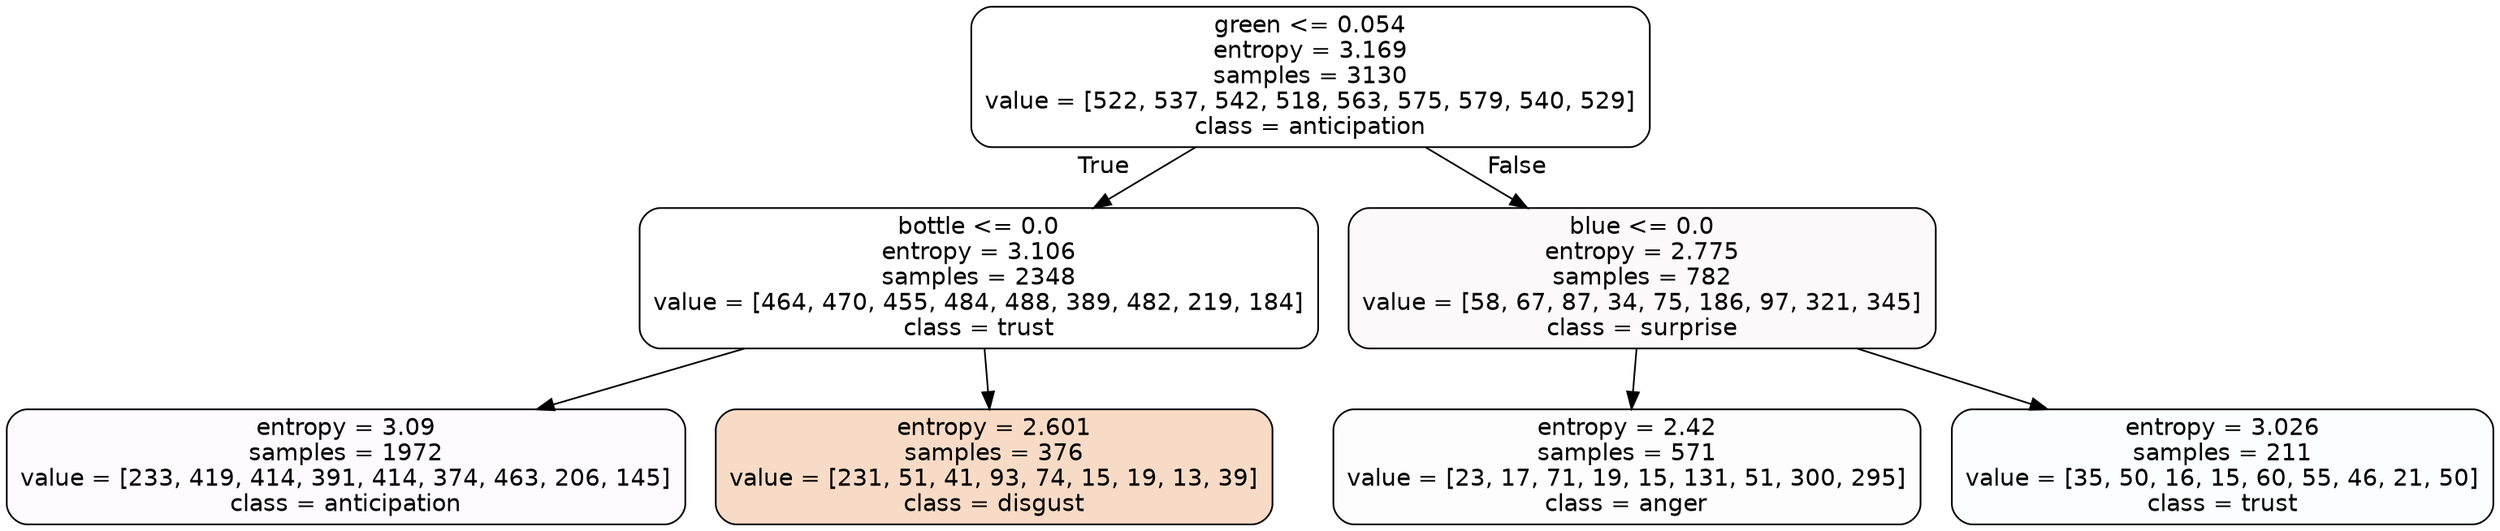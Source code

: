 digraph Tree {
node [shape=box, style="filled, rounded", color="black", fontname=helvetica] ;
edge [fontname=helvetica] ;
0 [label="green <= 0.054\nentropy = 3.169\nsamples = 3130\nvalue = [522, 537, 542, 518, 563, 575, 579, 540, 529]\nclass = anticipation", fillcolor="#8139e500"] ;
1 [label="bottle <= 0.0\nentropy = 3.106\nsamples = 2348\nvalue = [464, 470, 455, 484, 488, 389, 482, 219, 184]\nclass = trust", fillcolor="#39d7e500"] ;
0 -> 1 [labeldistance=2.5, labelangle=45, headlabel="True"] ;
2 [label="entropy = 3.09\nsamples = 1972\nvalue = [233, 419, 414, 391, 414, 374, 463, 206, 145]\nclass = anticipation", fillcolor="#8139e504"] ;
1 -> 2 ;
3 [label="entropy = 2.601\nsamples = 376\nvalue = [231, 51, 41, 93, 74, 15, 19, 13, 39]\nclass = disgust", fillcolor="#e5813949"] ;
1 -> 3 ;
4 [label="blue <= 0.0\nentropy = 2.775\nsamples = 782\nvalue = [58, 67, 87, 34, 75, 186, 97, 321, 345]\nclass = surprise", fillcolor="#e5396406"] ;
0 -> 4 [labeldistance=2.5, labelangle=-45, headlabel="False"] ;
5 [label="entropy = 2.42\nsamples = 571\nvalue = [23, 17, 71, 19, 15, 131, 51, 300, 295]\nclass = anger", fillcolor="#e539d702"] ;
4 -> 5 ;
6 [label="entropy = 3.026\nsamples = 211\nvalue = [35, 50, 16, 15, 60, 55, 46, 21, 50]\nclass = trust", fillcolor="#39d7e504"] ;
4 -> 6 ;
}